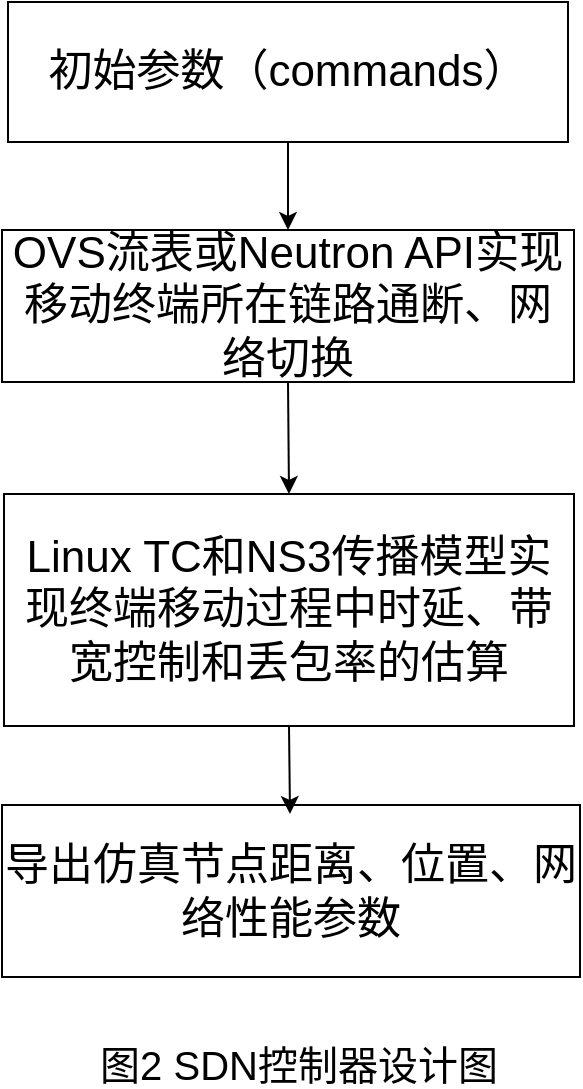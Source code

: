 <mxfile version="10.6.7" type="github"><diagram id="_6renKvQrQ6rLA4PcyqX" name="Page-1"><mxGraphModel dx="1394" dy="765" grid="0" gridSize="10" guides="1" tooltips="1" connect="1" arrows="1" fold="1" page="1" pageScale="1" pageWidth="827" pageHeight="1169" math="0" shadow="0"><root><mxCell id="0"/><mxCell id="1" parent="0"/><mxCell id="jymNYYMXyrm_evrlSz4I-1" value="&lt;div style=&quot;font-size: 22px&quot;&gt;&lt;span&gt;OVS&lt;/span&gt;&lt;span&gt;流表&lt;/span&gt;&lt;span&gt;或&lt;/span&gt;&lt;span&gt;Neutron API&lt;/span&gt;&lt;span&gt;实现移动终端所在链路通断、网络切换&lt;/span&gt;&lt;/div&gt;" style="rounded=0;whiteSpace=wrap;html=1;" vertex="1" parent="1"><mxGeometry x="223" y="217" width="286" height="76" as="geometry"/></mxCell><mxCell id="jymNYYMXyrm_evrlSz4I-3" value="&lt;div style=&quot;font-size: 22px&quot;&gt;初始参数（commands）&lt;/div&gt;" style="rounded=0;whiteSpace=wrap;html=1;" vertex="1" parent="1"><mxGeometry x="226" y="103" width="280" height="70" as="geometry"/></mxCell><mxCell id="jymNYYMXyrm_evrlSz4I-4" value="&lt;div style=&quot;font-size: 22px&quot;&gt;&lt;span&gt;Linux TC&lt;/span&gt;&lt;span&gt;和&lt;/span&gt;&lt;span&gt;NS3&lt;/span&gt;&lt;span&gt;传播模型实现终端移动过程中时延、带宽控制和丢包率的估算&lt;/span&gt;&lt;/div&gt;" style="rounded=0;whiteSpace=wrap;html=1;" vertex="1" parent="1"><mxGeometry x="224" y="349" width="285" height="116" as="geometry"/></mxCell><mxCell id="jymNYYMXyrm_evrlSz4I-5" value="&lt;font style=&quot;font-size: 22px&quot;&gt;导出仿真节点距离、位置、网络性能参数&lt;/font&gt;" style="rounded=0;whiteSpace=wrap;html=1;" vertex="1" parent="1"><mxGeometry x="223" y="504.5" width="289" height="86" as="geometry"/></mxCell><mxCell id="jymNYYMXyrm_evrlSz4I-6" value="" style="endArrow=classic;html=1;exitX=0.5;exitY=1;exitDx=0;exitDy=0;entryX=0.5;entryY=0;entryDx=0;entryDy=0;" edge="1" parent="1" source="jymNYYMXyrm_evrlSz4I-3" target="jymNYYMXyrm_evrlSz4I-1"><mxGeometry width="50" height="50" relative="1" as="geometry"><mxPoint x="340" y="270" as="sourcePoint"/><mxPoint x="370" y="250" as="targetPoint"/></mxGeometry></mxCell><mxCell id="jymNYYMXyrm_evrlSz4I-7" value="" style="endArrow=classic;html=1;exitX=0.5;exitY=1;exitDx=0;exitDy=0;entryX=0.5;entryY=0;entryDx=0;entryDy=0;" edge="1" parent="1" source="jymNYYMXyrm_evrlSz4I-1" target="jymNYYMXyrm_evrlSz4I-4"><mxGeometry width="50" height="50" relative="1" as="geometry"><mxPoint x="370" y="320" as="sourcePoint"/><mxPoint x="370" y="360" as="targetPoint"/></mxGeometry></mxCell><mxCell id="jymNYYMXyrm_evrlSz4I-8" value="" style="endArrow=classic;html=1;exitX=0.5;exitY=1;exitDx=0;exitDy=0;" edge="1" parent="1" source="jymNYYMXyrm_evrlSz4I-4"><mxGeometry width="50" height="50" relative="1" as="geometry"><mxPoint x="371" y="478" as="sourcePoint"/><mxPoint x="367" y="509" as="targetPoint"/></mxGeometry></mxCell><mxCell id="jymNYYMXyrm_evrlSz4I-9" value="&lt;font style=&quot;font-size: 20px&quot;&gt;图2 SDN控制器设计图&lt;/font&gt;" style="text;html=1;resizable=0;autosize=1;align=center;verticalAlign=middle;points=[];fillColor=none;strokeColor=none;rounded=0;" vertex="1" parent="1"><mxGeometry x="266" y="623" width="209" height="21" as="geometry"/></mxCell></root></mxGraphModel></diagram></mxfile>
